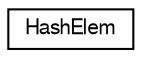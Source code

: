 digraph "Graphical Class Hierarchy"
{
  edge [fontname="FreeSans",fontsize="10",labelfontname="FreeSans",labelfontsize="10"];
  node [fontname="FreeSans",fontsize="10",shape=record];
  rankdir="LR";
  Node0 [label="HashElem",height=0.2,width=0.4,color="black", fillcolor="white", style="filled",URL="$structHashElem.html"];
}
